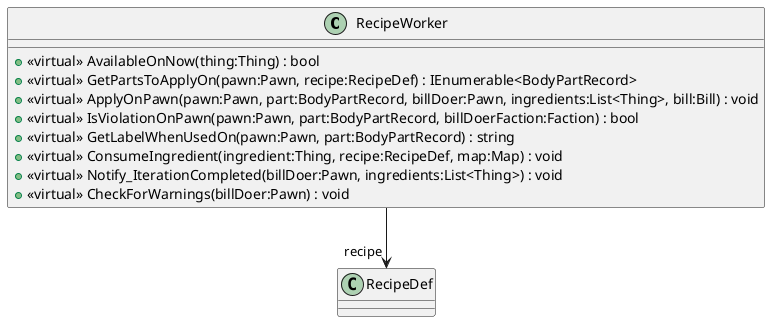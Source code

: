 @startuml
class RecipeWorker {
    + <<virtual>> AvailableOnNow(thing:Thing) : bool
    + <<virtual>> GetPartsToApplyOn(pawn:Pawn, recipe:RecipeDef) : IEnumerable<BodyPartRecord>
    + <<virtual>> ApplyOnPawn(pawn:Pawn, part:BodyPartRecord, billDoer:Pawn, ingredients:List<Thing>, bill:Bill) : void
    + <<virtual>> IsViolationOnPawn(pawn:Pawn, part:BodyPartRecord, billDoerFaction:Faction) : bool
    + <<virtual>> GetLabelWhenUsedOn(pawn:Pawn, part:BodyPartRecord) : string
    + <<virtual>> ConsumeIngredient(ingredient:Thing, recipe:RecipeDef, map:Map) : void
    + <<virtual>> Notify_IterationCompleted(billDoer:Pawn, ingredients:List<Thing>) : void
    + <<virtual>> CheckForWarnings(billDoer:Pawn) : void
}
RecipeWorker --> "recipe" RecipeDef
@enduml
